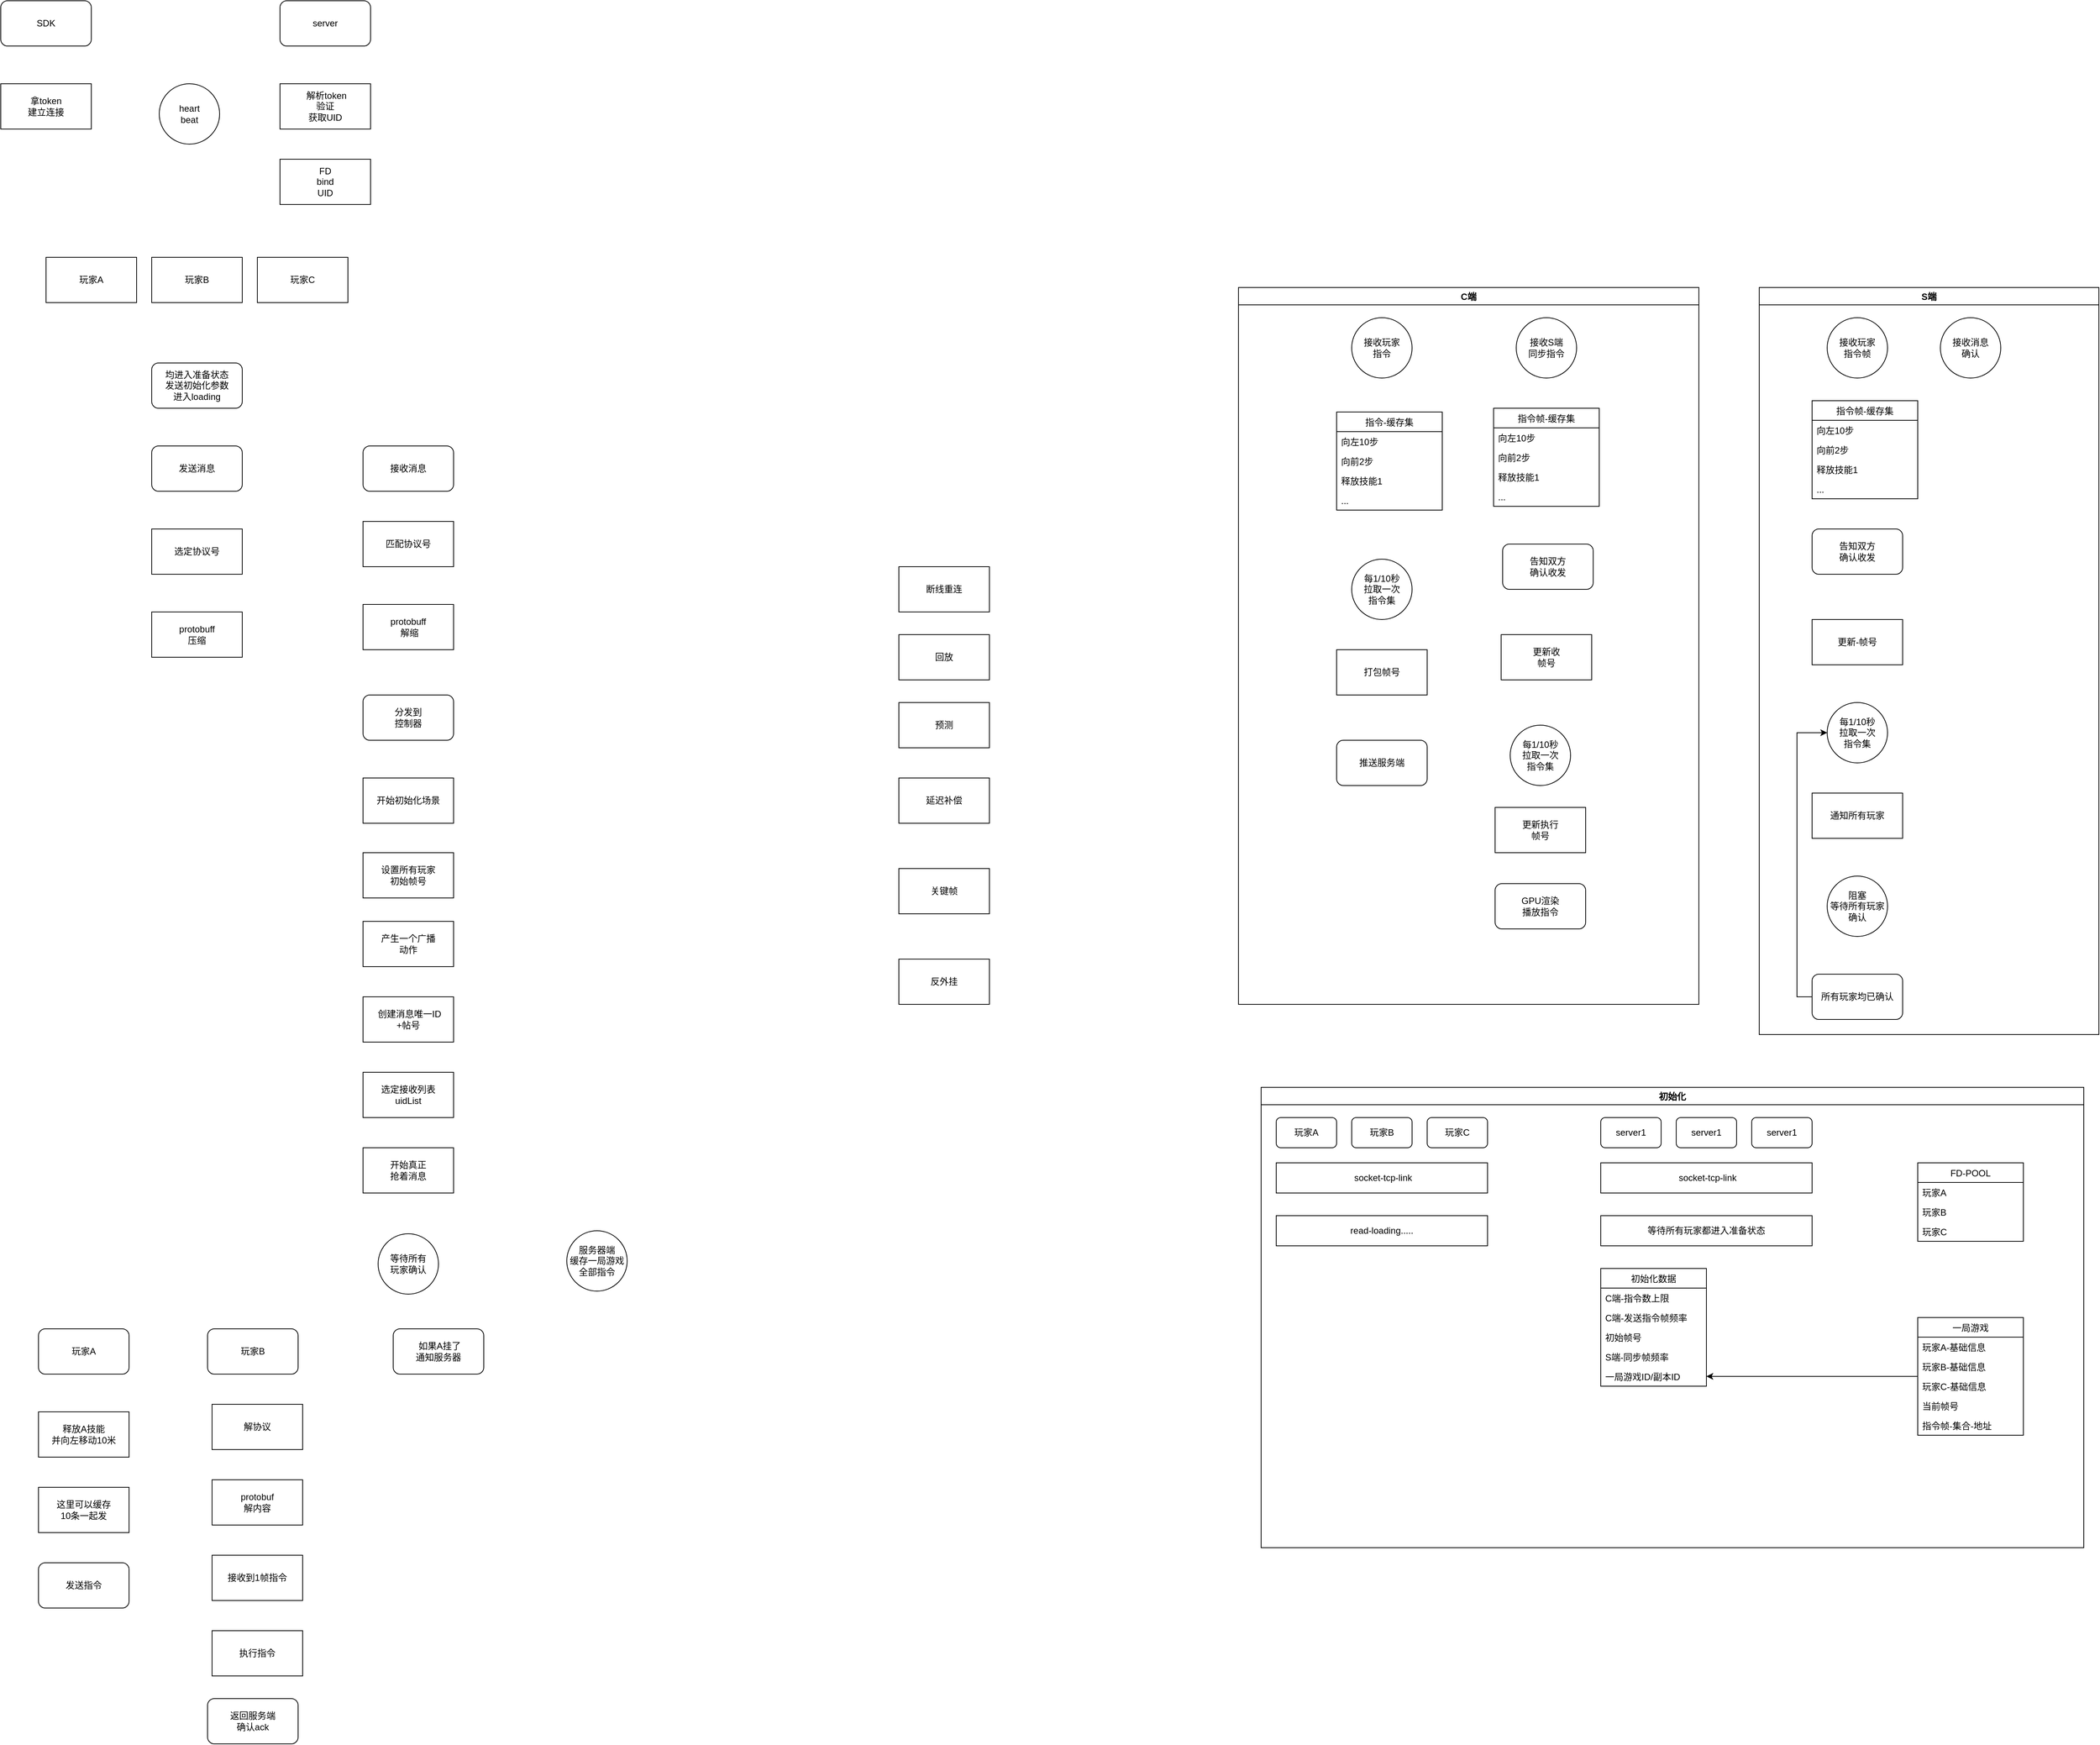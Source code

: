 <mxfile version="14.4.8" type="github">
  <diagram id="cTCjcHN-rwVxs7hEuexl" name="Page-1">
    <mxGraphModel dx="1426" dy="704" grid="1" gridSize="10" guides="1" tooltips="1" connect="1" arrows="1" fold="1" page="1" pageScale="1" pageWidth="827" pageHeight="1169" math="0" shadow="0">
      <root>
        <mxCell id="0" />
        <mxCell id="1" parent="0" />
        <mxCell id="lB1xqUMFaD_04WnO8Ldx-1" value="SDK" style="rounded=1;whiteSpace=wrap;html=1;" vertex="1" parent="1">
          <mxGeometry x="20" y="40" width="120" height="60" as="geometry" />
        </mxCell>
        <mxCell id="lB1xqUMFaD_04WnO8Ldx-2" value="拿token&lt;br&gt;建立连接" style="rounded=0;whiteSpace=wrap;html=1;" vertex="1" parent="1">
          <mxGeometry x="20" y="150" width="120" height="60" as="geometry" />
        </mxCell>
        <mxCell id="lB1xqUMFaD_04WnO8Ldx-3" value="server" style="rounded=1;whiteSpace=wrap;html=1;" vertex="1" parent="1">
          <mxGeometry x="390" y="40" width="120" height="60" as="geometry" />
        </mxCell>
        <mxCell id="lB1xqUMFaD_04WnO8Ldx-4" value="&amp;nbsp;解析token&lt;br&gt;验证&lt;br&gt;获取UID" style="rounded=0;whiteSpace=wrap;html=1;" vertex="1" parent="1">
          <mxGeometry x="390" y="150" width="120" height="60" as="geometry" />
        </mxCell>
        <mxCell id="lB1xqUMFaD_04WnO8Ldx-5" value="FD&lt;br&gt;bind&lt;br&gt;UID" style="rounded=0;whiteSpace=wrap;html=1;" vertex="1" parent="1">
          <mxGeometry x="390" y="250" width="120" height="60" as="geometry" />
        </mxCell>
        <mxCell id="lB1xqUMFaD_04WnO8Ldx-6" value="heart&lt;br&gt;beat" style="ellipse;whiteSpace=wrap;html=1;aspect=fixed;" vertex="1" parent="1">
          <mxGeometry x="230" y="150" width="80" height="80" as="geometry" />
        </mxCell>
        <mxCell id="lB1xqUMFaD_04WnO8Ldx-7" value="发送消息" style="rounded=1;whiteSpace=wrap;html=1;" vertex="1" parent="1">
          <mxGeometry x="220" y="630" width="120" height="60" as="geometry" />
        </mxCell>
        <mxCell id="lB1xqUMFaD_04WnO8Ldx-8" value="选定协议号" style="rounded=0;whiteSpace=wrap;html=1;" vertex="1" parent="1">
          <mxGeometry x="220" y="740" width="120" height="60" as="geometry" />
        </mxCell>
        <mxCell id="lB1xqUMFaD_04WnO8Ldx-9" value="protobuff&lt;br&gt;压缩" style="rounded=0;whiteSpace=wrap;html=1;" vertex="1" parent="1">
          <mxGeometry x="220" y="850" width="120" height="60" as="geometry" />
        </mxCell>
        <mxCell id="lB1xqUMFaD_04WnO8Ldx-10" value="接收消息" style="rounded=1;whiteSpace=wrap;html=1;" vertex="1" parent="1">
          <mxGeometry x="500" y="630" width="120" height="60" as="geometry" />
        </mxCell>
        <mxCell id="lB1xqUMFaD_04WnO8Ldx-11" value="匹配协议号" style="rounded=0;whiteSpace=wrap;html=1;" vertex="1" parent="1">
          <mxGeometry x="500" y="730" width="120" height="60" as="geometry" />
        </mxCell>
        <mxCell id="lB1xqUMFaD_04WnO8Ldx-12" value="protobuff&lt;br&gt;&amp;nbsp;解缩" style="rounded=0;whiteSpace=wrap;html=1;" vertex="1" parent="1">
          <mxGeometry x="500" y="840" width="120" height="60" as="geometry" />
        </mxCell>
        <mxCell id="lB1xqUMFaD_04WnO8Ldx-13" value="分发到&lt;br&gt;控制器" style="rounded=1;whiteSpace=wrap;html=1;" vertex="1" parent="1">
          <mxGeometry x="500" y="960" width="120" height="60" as="geometry" />
        </mxCell>
        <mxCell id="lB1xqUMFaD_04WnO8Ldx-14" value="产生一个广播&lt;br&gt;动作" style="rounded=0;whiteSpace=wrap;html=1;" vertex="1" parent="1">
          <mxGeometry x="500" y="1260" width="120" height="60" as="geometry" />
        </mxCell>
        <mxCell id="lB1xqUMFaD_04WnO8Ldx-15" value="选定接收列表&lt;br&gt;uidList" style="rounded=0;whiteSpace=wrap;html=1;" vertex="1" parent="1">
          <mxGeometry x="500" y="1460" width="120" height="60" as="geometry" />
        </mxCell>
        <mxCell id="lB1xqUMFaD_04WnO8Ldx-16" value="&amp;nbsp;创建消息唯一ID&lt;br&gt;+帖号" style="rounded=0;whiteSpace=wrap;html=1;" vertex="1" parent="1">
          <mxGeometry x="500" y="1360" width="120" height="60" as="geometry" />
        </mxCell>
        <mxCell id="lB1xqUMFaD_04WnO8Ldx-17" value="断线重连" style="rounded=0;whiteSpace=wrap;html=1;" vertex="1" parent="1">
          <mxGeometry x="1210" y="790" width="120" height="60" as="geometry" />
        </mxCell>
        <mxCell id="lB1xqUMFaD_04WnO8Ldx-18" value="回放" style="rounded=0;whiteSpace=wrap;html=1;" vertex="1" parent="1">
          <mxGeometry x="1210" y="880" width="120" height="60" as="geometry" />
        </mxCell>
        <mxCell id="lB1xqUMFaD_04WnO8Ldx-19" value="预测" style="rounded=0;whiteSpace=wrap;html=1;" vertex="1" parent="1">
          <mxGeometry x="1210" y="970" width="120" height="60" as="geometry" />
        </mxCell>
        <mxCell id="lB1xqUMFaD_04WnO8Ldx-20" value="玩家A" style="rounded=0;whiteSpace=wrap;html=1;" vertex="1" parent="1">
          <mxGeometry x="80" y="380" width="120" height="60" as="geometry" />
        </mxCell>
        <mxCell id="lB1xqUMFaD_04WnO8Ldx-21" value="玩家B" style="rounded=0;whiteSpace=wrap;html=1;" vertex="1" parent="1">
          <mxGeometry x="220" y="380" width="120" height="60" as="geometry" />
        </mxCell>
        <mxCell id="lB1xqUMFaD_04WnO8Ldx-22" value="玩家C" style="rounded=0;whiteSpace=wrap;html=1;" vertex="1" parent="1">
          <mxGeometry x="360" y="380" width="120" height="60" as="geometry" />
        </mxCell>
        <mxCell id="lB1xqUMFaD_04WnO8Ldx-23" value="均进入准备状态&lt;br&gt;发送初始化参数&lt;br&gt;进入loading" style="rounded=1;whiteSpace=wrap;html=1;" vertex="1" parent="1">
          <mxGeometry x="220" y="520" width="120" height="60" as="geometry" />
        </mxCell>
        <mxCell id="lB1xqUMFaD_04WnO8Ldx-24" value="开始初始化场景" style="rounded=0;whiteSpace=wrap;html=1;" vertex="1" parent="1">
          <mxGeometry x="500" y="1070" width="120" height="60" as="geometry" />
        </mxCell>
        <mxCell id="lB1xqUMFaD_04WnO8Ldx-25" value="设置所有玩家&lt;br&gt;初始帧号" style="rounded=0;whiteSpace=wrap;html=1;" vertex="1" parent="1">
          <mxGeometry x="500" y="1169" width="120" height="60" as="geometry" />
        </mxCell>
        <mxCell id="lB1xqUMFaD_04WnO8Ldx-26" value="等待所有&lt;br&gt;玩家确认" style="ellipse;whiteSpace=wrap;html=1;aspect=fixed;" vertex="1" parent="1">
          <mxGeometry x="520" y="1674" width="80" height="80" as="geometry" />
        </mxCell>
        <mxCell id="lB1xqUMFaD_04WnO8Ldx-27" value="开始真正&lt;br&gt;抢着消息" style="rounded=0;whiteSpace=wrap;html=1;" vertex="1" parent="1">
          <mxGeometry x="500" y="1560" width="120" height="60" as="geometry" />
        </mxCell>
        <mxCell id="lB1xqUMFaD_04WnO8Ldx-28" value="玩家A" style="rounded=1;whiteSpace=wrap;html=1;" vertex="1" parent="1">
          <mxGeometry x="70" y="1800" width="120" height="60" as="geometry" />
        </mxCell>
        <mxCell id="lB1xqUMFaD_04WnO8Ldx-29" value="释放A技能&lt;br&gt;并向左移动10米" style="rounded=0;whiteSpace=wrap;html=1;" vertex="1" parent="1">
          <mxGeometry x="70" y="1910" width="120" height="60" as="geometry" />
        </mxCell>
        <mxCell id="lB1xqUMFaD_04WnO8Ldx-30" value="延迟补偿" style="rounded=0;whiteSpace=wrap;html=1;" vertex="1" parent="1">
          <mxGeometry x="1210" y="1070" width="120" height="60" as="geometry" />
        </mxCell>
        <mxCell id="lB1xqUMFaD_04WnO8Ldx-32" value="发送指令" style="rounded=1;whiteSpace=wrap;html=1;" vertex="1" parent="1">
          <mxGeometry x="70" y="2110" width="120" height="60" as="geometry" />
        </mxCell>
        <mxCell id="lB1xqUMFaD_04WnO8Ldx-33" value="这里可以缓存&lt;br&gt;10条一起发" style="rounded=0;whiteSpace=wrap;html=1;" vertex="1" parent="1">
          <mxGeometry x="70" y="2010" width="120" height="60" as="geometry" />
        </mxCell>
        <mxCell id="lB1xqUMFaD_04WnO8Ldx-34" value="玩家B" style="rounded=1;whiteSpace=wrap;html=1;" vertex="1" parent="1">
          <mxGeometry x="294" y="1800" width="120" height="60" as="geometry" />
        </mxCell>
        <mxCell id="lB1xqUMFaD_04WnO8Ldx-35" value="接收到1帧指令" style="rounded=0;whiteSpace=wrap;html=1;" vertex="1" parent="1">
          <mxGeometry x="300" y="2100" width="120" height="60" as="geometry" />
        </mxCell>
        <mxCell id="lB1xqUMFaD_04WnO8Ldx-36" value="解协议" style="rounded=0;whiteSpace=wrap;html=1;" vertex="1" parent="1">
          <mxGeometry x="300" y="1900" width="120" height="60" as="geometry" />
        </mxCell>
        <mxCell id="lB1xqUMFaD_04WnO8Ldx-37" value="protobuf&lt;br&gt;解内容" style="rounded=0;whiteSpace=wrap;html=1;" vertex="1" parent="1">
          <mxGeometry x="300" y="2000" width="120" height="60" as="geometry" />
        </mxCell>
        <mxCell id="lB1xqUMFaD_04WnO8Ldx-38" value="执行指令" style="rounded=0;whiteSpace=wrap;html=1;" vertex="1" parent="1">
          <mxGeometry x="300" y="2200" width="120" height="60" as="geometry" />
        </mxCell>
        <mxCell id="lB1xqUMFaD_04WnO8Ldx-39" value="返回服务端&lt;br&gt;确认ack" style="rounded=1;whiteSpace=wrap;html=1;" vertex="1" parent="1">
          <mxGeometry x="294" y="2290" width="120" height="60" as="geometry" />
        </mxCell>
        <mxCell id="lB1xqUMFaD_04WnO8Ldx-40" value="&amp;nbsp;如果A挂了&lt;br&gt;通知服务器" style="rounded=1;whiteSpace=wrap;html=1;" vertex="1" parent="1">
          <mxGeometry x="540" y="1800" width="120" height="60" as="geometry" />
        </mxCell>
        <mxCell id="lB1xqUMFaD_04WnO8Ldx-41" value="服务器端&lt;br&gt;缓存一局游戏&lt;br&gt;全部指令" style="ellipse;whiteSpace=wrap;html=1;aspect=fixed;" vertex="1" parent="1">
          <mxGeometry x="770" y="1670" width="80" height="80" as="geometry" />
        </mxCell>
        <mxCell id="lB1xqUMFaD_04WnO8Ldx-42" value="关键帧" style="rounded=0;whiteSpace=wrap;html=1;" vertex="1" parent="1">
          <mxGeometry x="1210" y="1190" width="120" height="60" as="geometry" />
        </mxCell>
        <mxCell id="lB1xqUMFaD_04WnO8Ldx-43" value="反外挂" style="rounded=0;whiteSpace=wrap;html=1;" vertex="1" parent="1">
          <mxGeometry x="1210" y="1310" width="120" height="60" as="geometry" />
        </mxCell>
        <mxCell id="lB1xqUMFaD_04WnO8Ldx-62" value="&lt;span&gt;接收玩家&lt;/span&gt;&lt;br&gt;&lt;span&gt;指令帧&lt;/span&gt;" style="ellipse;whiteSpace=wrap;html=1;aspect=fixed;" vertex="1" parent="1">
          <mxGeometry x="2440" y="460" width="80" height="80" as="geometry" />
        </mxCell>
        <mxCell id="lB1xqUMFaD_04WnO8Ldx-63" value="指令帧-缓存集" style="swimlane;fontStyle=0;childLayout=stackLayout;horizontal=1;startSize=26;fillColor=none;horizontalStack=0;resizeParent=1;resizeParentMax=0;resizeLast=0;collapsible=1;marginBottom=0;" vertex="1" parent="1">
          <mxGeometry x="2420" y="570" width="140" height="130" as="geometry" />
        </mxCell>
        <mxCell id="lB1xqUMFaD_04WnO8Ldx-64" value="向左10步" style="text;strokeColor=none;fillColor=none;align=left;verticalAlign=top;spacingLeft=4;spacingRight=4;overflow=hidden;rotatable=0;points=[[0,0.5],[1,0.5]];portConstraint=eastwest;" vertex="1" parent="lB1xqUMFaD_04WnO8Ldx-63">
          <mxGeometry y="26" width="140" height="26" as="geometry" />
        </mxCell>
        <mxCell id="lB1xqUMFaD_04WnO8Ldx-65" value="向前2步" style="text;strokeColor=none;fillColor=none;align=left;verticalAlign=top;spacingLeft=4;spacingRight=4;overflow=hidden;rotatable=0;points=[[0,0.5],[1,0.5]];portConstraint=eastwest;" vertex="1" parent="lB1xqUMFaD_04WnO8Ldx-63">
          <mxGeometry y="52" width="140" height="26" as="geometry" />
        </mxCell>
        <mxCell id="lB1xqUMFaD_04WnO8Ldx-66" value="释放技能1" style="text;strokeColor=none;fillColor=none;align=left;verticalAlign=top;spacingLeft=4;spacingRight=4;overflow=hidden;rotatable=0;points=[[0,0.5],[1,0.5]];portConstraint=eastwest;" vertex="1" parent="lB1xqUMFaD_04WnO8Ldx-63">
          <mxGeometry y="78" width="140" height="26" as="geometry" />
        </mxCell>
        <mxCell id="lB1xqUMFaD_04WnO8Ldx-67" value="..." style="text;strokeColor=none;fillColor=none;align=left;verticalAlign=top;spacingLeft=4;spacingRight=4;overflow=hidden;rotatable=0;points=[[0,0.5],[1,0.5]];portConstraint=eastwest;" vertex="1" parent="lB1xqUMFaD_04WnO8Ldx-63">
          <mxGeometry y="104" width="140" height="26" as="geometry" />
        </mxCell>
        <mxCell id="lB1xqUMFaD_04WnO8Ldx-72" value="告知双方&lt;br&gt;确认收发" style="rounded=1;whiteSpace=wrap;html=1;" vertex="1" parent="1">
          <mxGeometry x="2420" y="740" width="120" height="60" as="geometry" />
        </mxCell>
        <mxCell id="lB1xqUMFaD_04WnO8Ldx-73" value="更新-帧号" style="rounded=0;whiteSpace=wrap;html=1;" vertex="1" parent="1">
          <mxGeometry x="2420" y="860" width="120" height="60" as="geometry" />
        </mxCell>
        <mxCell id="lB1xqUMFaD_04WnO8Ldx-74" value="每1/10秒&lt;br&gt;拉取一次&lt;br&gt;指令集" style="ellipse;whiteSpace=wrap;html=1;aspect=fixed;" vertex="1" parent="1">
          <mxGeometry x="2440" y="970" width="80" height="80" as="geometry" />
        </mxCell>
        <mxCell id="lB1xqUMFaD_04WnO8Ldx-75" value="通知所有玩家" style="rounded=0;whiteSpace=wrap;html=1;" vertex="1" parent="1">
          <mxGeometry x="2420" y="1090" width="120" height="60" as="geometry" />
        </mxCell>
        <mxCell id="lB1xqUMFaD_04WnO8Ldx-76" value="阻塞&lt;br&gt;等待所有玩家&lt;br&gt;确认" style="ellipse;whiteSpace=wrap;html=1;aspect=fixed;" vertex="1" parent="1">
          <mxGeometry x="2440" y="1200" width="80" height="80" as="geometry" />
        </mxCell>
        <mxCell id="lB1xqUMFaD_04WnO8Ldx-78" style="edgeStyle=orthogonalEdgeStyle;rounded=0;orthogonalLoop=1;jettySize=auto;html=1;entryX=0;entryY=0.5;entryDx=0;entryDy=0;" edge="1" parent="1" source="lB1xqUMFaD_04WnO8Ldx-77" target="lB1xqUMFaD_04WnO8Ldx-74">
          <mxGeometry relative="1" as="geometry">
            <Array as="points">
              <mxPoint x="2400" y="1360" />
              <mxPoint x="2400" y="1010" />
            </Array>
          </mxGeometry>
        </mxCell>
        <mxCell id="lB1xqUMFaD_04WnO8Ldx-77" value="所有玩家均已确认" style="rounded=1;whiteSpace=wrap;html=1;" vertex="1" parent="1">
          <mxGeometry x="2420" y="1330" width="120" height="60" as="geometry" />
        </mxCell>
        <mxCell id="lB1xqUMFaD_04WnO8Ldx-98" value="初始化" style="swimlane;" vertex="1" parent="1">
          <mxGeometry x="1690" y="1480" width="1090" height="610" as="geometry" />
        </mxCell>
        <mxCell id="lB1xqUMFaD_04WnO8Ldx-79" value="玩家A" style="rounded=1;whiteSpace=wrap;html=1;" vertex="1" parent="lB1xqUMFaD_04WnO8Ldx-98">
          <mxGeometry x="20" y="40" width="80" height="40" as="geometry" />
        </mxCell>
        <mxCell id="lB1xqUMFaD_04WnO8Ldx-82" value="&amp;nbsp;socket-tcp-link" style="rounded=0;whiteSpace=wrap;html=1;" vertex="1" parent="lB1xqUMFaD_04WnO8Ldx-98">
          <mxGeometry x="20" y="100" width="280" height="40" as="geometry" />
        </mxCell>
        <mxCell id="lB1xqUMFaD_04WnO8Ldx-83" value="read-loading....." style="rounded=0;whiteSpace=wrap;html=1;" vertex="1" parent="lB1xqUMFaD_04WnO8Ldx-98">
          <mxGeometry x="20" y="170" width="280" height="40" as="geometry" />
        </mxCell>
        <mxCell id="lB1xqUMFaD_04WnO8Ldx-87" value="FD-POOL" style="swimlane;fontStyle=0;childLayout=stackLayout;horizontal=1;startSize=26;fillColor=none;horizontalStack=0;resizeParent=1;resizeParentMax=0;resizeLast=0;collapsible=1;marginBottom=0;" vertex="1" parent="lB1xqUMFaD_04WnO8Ldx-98">
          <mxGeometry x="870" y="100" width="140" height="104" as="geometry" />
        </mxCell>
        <mxCell id="lB1xqUMFaD_04WnO8Ldx-88" value="玩家A" style="text;strokeColor=none;fillColor=none;align=left;verticalAlign=top;spacingLeft=4;spacingRight=4;overflow=hidden;rotatable=0;points=[[0,0.5],[1,0.5]];portConstraint=eastwest;" vertex="1" parent="lB1xqUMFaD_04WnO8Ldx-87">
          <mxGeometry y="26" width="140" height="26" as="geometry" />
        </mxCell>
        <mxCell id="lB1xqUMFaD_04WnO8Ldx-89" value="玩家B" style="text;strokeColor=none;fillColor=none;align=left;verticalAlign=top;spacingLeft=4;spacingRight=4;overflow=hidden;rotatable=0;points=[[0,0.5],[1,0.5]];portConstraint=eastwest;" vertex="1" parent="lB1xqUMFaD_04WnO8Ldx-87">
          <mxGeometry y="52" width="140" height="26" as="geometry" />
        </mxCell>
        <mxCell id="lB1xqUMFaD_04WnO8Ldx-90" value="玩家C" style="text;strokeColor=none;fillColor=none;align=left;verticalAlign=top;spacingLeft=4;spacingRight=4;overflow=hidden;rotatable=0;points=[[0,0.5],[1,0.5]];portConstraint=eastwest;" vertex="1" parent="lB1xqUMFaD_04WnO8Ldx-87">
          <mxGeometry y="78" width="140" height="26" as="geometry" />
        </mxCell>
        <mxCell id="lB1xqUMFaD_04WnO8Ldx-92" value="初始化数据" style="swimlane;fontStyle=0;childLayout=stackLayout;horizontal=1;startSize=26;fillColor=none;horizontalStack=0;resizeParent=1;resizeParentMax=0;resizeLast=0;collapsible=1;marginBottom=0;" vertex="1" parent="lB1xqUMFaD_04WnO8Ldx-98">
          <mxGeometry x="450" y="240" width="140" height="156" as="geometry" />
        </mxCell>
        <mxCell id="lB1xqUMFaD_04WnO8Ldx-93" value="C端-指令数上限" style="text;strokeColor=none;fillColor=none;align=left;verticalAlign=top;spacingLeft=4;spacingRight=4;overflow=hidden;rotatable=0;points=[[0,0.5],[1,0.5]];portConstraint=eastwest;" vertex="1" parent="lB1xqUMFaD_04WnO8Ldx-92">
          <mxGeometry y="26" width="140" height="26" as="geometry" />
        </mxCell>
        <mxCell id="lB1xqUMFaD_04WnO8Ldx-94" value="C端-发送指令帧频率" style="text;strokeColor=none;fillColor=none;align=left;verticalAlign=top;spacingLeft=4;spacingRight=4;overflow=hidden;rotatable=0;points=[[0,0.5],[1,0.5]];portConstraint=eastwest;" vertex="1" parent="lB1xqUMFaD_04WnO8Ldx-92">
          <mxGeometry y="52" width="140" height="26" as="geometry" />
        </mxCell>
        <mxCell id="lB1xqUMFaD_04WnO8Ldx-95" value="初始帧号" style="text;strokeColor=none;fillColor=none;align=left;verticalAlign=top;spacingLeft=4;spacingRight=4;overflow=hidden;rotatable=0;points=[[0,0.5],[1,0.5]];portConstraint=eastwest;" vertex="1" parent="lB1xqUMFaD_04WnO8Ldx-92">
          <mxGeometry y="78" width="140" height="26" as="geometry" />
        </mxCell>
        <mxCell id="lB1xqUMFaD_04WnO8Ldx-97" value="S端-同步帧频率" style="text;strokeColor=none;fillColor=none;align=left;verticalAlign=top;spacingLeft=4;spacingRight=4;overflow=hidden;rotatable=0;points=[[0,0.5],[1,0.5]];portConstraint=eastwest;" vertex="1" parent="lB1xqUMFaD_04WnO8Ldx-92">
          <mxGeometry y="104" width="140" height="26" as="geometry" />
        </mxCell>
        <mxCell id="lB1xqUMFaD_04WnO8Ldx-129" value="一局游戏ID/副本ID" style="text;strokeColor=none;fillColor=none;align=left;verticalAlign=top;spacingLeft=4;spacingRight=4;overflow=hidden;rotatable=0;points=[[0,0.5],[1,0.5]];portConstraint=eastwest;" vertex="1" parent="lB1xqUMFaD_04WnO8Ldx-92">
          <mxGeometry y="130" width="140" height="26" as="geometry" />
        </mxCell>
        <mxCell id="lB1xqUMFaD_04WnO8Ldx-96" value="等待所有玩家都进入准备状态" style="rounded=0;whiteSpace=wrap;html=1;" vertex="1" parent="lB1xqUMFaD_04WnO8Ldx-98">
          <mxGeometry x="450" y="170" width="280" height="40" as="geometry" />
        </mxCell>
        <mxCell id="lB1xqUMFaD_04WnO8Ldx-99" value="玩家B" style="rounded=1;whiteSpace=wrap;html=1;" vertex="1" parent="lB1xqUMFaD_04WnO8Ldx-98">
          <mxGeometry x="120" y="40" width="80" height="40" as="geometry" />
        </mxCell>
        <mxCell id="lB1xqUMFaD_04WnO8Ldx-100" value="玩家C" style="rounded=1;whiteSpace=wrap;html=1;" vertex="1" parent="lB1xqUMFaD_04WnO8Ldx-98">
          <mxGeometry x="220" y="40" width="80" height="40" as="geometry" />
        </mxCell>
        <mxCell id="lB1xqUMFaD_04WnO8Ldx-101" value="server1" style="rounded=1;whiteSpace=wrap;html=1;" vertex="1" parent="lB1xqUMFaD_04WnO8Ldx-98">
          <mxGeometry x="450" y="40" width="80" height="40" as="geometry" />
        </mxCell>
        <mxCell id="lB1xqUMFaD_04WnO8Ldx-102" value="&amp;nbsp;socket-tcp-link" style="rounded=0;whiteSpace=wrap;html=1;" vertex="1" parent="lB1xqUMFaD_04WnO8Ldx-98">
          <mxGeometry x="450" y="100" width="280" height="40" as="geometry" />
        </mxCell>
        <mxCell id="lB1xqUMFaD_04WnO8Ldx-103" value="server1" style="rounded=1;whiteSpace=wrap;html=1;" vertex="1" parent="lB1xqUMFaD_04WnO8Ldx-98">
          <mxGeometry x="550" y="40" width="80" height="40" as="geometry" />
        </mxCell>
        <mxCell id="lB1xqUMFaD_04WnO8Ldx-104" value="server1" style="rounded=1;whiteSpace=wrap;html=1;" vertex="1" parent="lB1xqUMFaD_04WnO8Ldx-98">
          <mxGeometry x="650" y="40" width="80" height="40" as="geometry" />
        </mxCell>
        <mxCell id="lB1xqUMFaD_04WnO8Ldx-136" style="edgeStyle=orthogonalEdgeStyle;rounded=0;orthogonalLoop=1;jettySize=auto;html=1;entryX=1;entryY=0.5;entryDx=0;entryDy=0;" edge="1" parent="lB1xqUMFaD_04WnO8Ldx-98" source="lB1xqUMFaD_04WnO8Ldx-130" target="lB1xqUMFaD_04WnO8Ldx-129">
          <mxGeometry relative="1" as="geometry" />
        </mxCell>
        <mxCell id="lB1xqUMFaD_04WnO8Ldx-130" value="一局游戏" style="swimlane;fontStyle=0;childLayout=stackLayout;horizontal=1;startSize=26;fillColor=none;horizontalStack=0;resizeParent=1;resizeParentMax=0;resizeLast=0;collapsible=1;marginBottom=0;" vertex="1" parent="lB1xqUMFaD_04WnO8Ldx-98">
          <mxGeometry x="870" y="305" width="140" height="156" as="geometry" />
        </mxCell>
        <mxCell id="lB1xqUMFaD_04WnO8Ldx-131" value="玩家A-基础信息" style="text;strokeColor=none;fillColor=none;align=left;verticalAlign=top;spacingLeft=4;spacingRight=4;overflow=hidden;rotatable=0;points=[[0,0.5],[1,0.5]];portConstraint=eastwest;" vertex="1" parent="lB1xqUMFaD_04WnO8Ldx-130">
          <mxGeometry y="26" width="140" height="26" as="geometry" />
        </mxCell>
        <mxCell id="lB1xqUMFaD_04WnO8Ldx-134" value="玩家B-基础信息" style="text;strokeColor=none;fillColor=none;align=left;verticalAlign=top;spacingLeft=4;spacingRight=4;overflow=hidden;rotatable=0;points=[[0,0.5],[1,0.5]];portConstraint=eastwest;" vertex="1" parent="lB1xqUMFaD_04WnO8Ldx-130">
          <mxGeometry y="52" width="140" height="26" as="geometry" />
        </mxCell>
        <mxCell id="lB1xqUMFaD_04WnO8Ldx-135" value="玩家C-基础信息" style="text;strokeColor=none;fillColor=none;align=left;verticalAlign=top;spacingLeft=4;spacingRight=4;overflow=hidden;rotatable=0;points=[[0,0.5],[1,0.5]];portConstraint=eastwest;" vertex="1" parent="lB1xqUMFaD_04WnO8Ldx-130">
          <mxGeometry y="78" width="140" height="26" as="geometry" />
        </mxCell>
        <mxCell id="lB1xqUMFaD_04WnO8Ldx-138" value="当前帧号" style="text;strokeColor=none;fillColor=none;align=left;verticalAlign=top;spacingLeft=4;spacingRight=4;overflow=hidden;rotatable=0;points=[[0,0.5],[1,0.5]];portConstraint=eastwest;" vertex="1" parent="lB1xqUMFaD_04WnO8Ldx-130">
          <mxGeometry y="104" width="140" height="26" as="geometry" />
        </mxCell>
        <mxCell id="lB1xqUMFaD_04WnO8Ldx-139" value="指令帧-集合-地址" style="text;strokeColor=none;fillColor=none;align=left;verticalAlign=top;spacingLeft=4;spacingRight=4;overflow=hidden;rotatable=0;points=[[0,0.5],[1,0.5]];portConstraint=eastwest;" vertex="1" parent="lB1xqUMFaD_04WnO8Ldx-130">
          <mxGeometry y="130" width="140" height="26" as="geometry" />
        </mxCell>
        <mxCell id="lB1xqUMFaD_04WnO8Ldx-105" value="C端" style="swimlane;" vertex="1" parent="1">
          <mxGeometry x="1660" y="420" width="610" height="950" as="geometry" />
        </mxCell>
        <mxCell id="lB1xqUMFaD_04WnO8Ldx-106" value="接收玩家&lt;br&gt;指令" style="ellipse;whiteSpace=wrap;html=1;aspect=fixed;" vertex="1" parent="1">
          <mxGeometry x="1810" y="460" width="80" height="80" as="geometry" />
        </mxCell>
        <mxCell id="lB1xqUMFaD_04WnO8Ldx-107" value="指令-缓存集" style="swimlane;fontStyle=0;childLayout=stackLayout;horizontal=1;startSize=26;fillColor=none;horizontalStack=0;resizeParent=1;resizeParentMax=0;resizeLast=0;collapsible=1;marginBottom=0;" vertex="1" parent="1">
          <mxGeometry x="1790" y="585" width="140" height="130" as="geometry" />
        </mxCell>
        <mxCell id="lB1xqUMFaD_04WnO8Ldx-108" value="向左10步" style="text;strokeColor=none;fillColor=none;align=left;verticalAlign=top;spacingLeft=4;spacingRight=4;overflow=hidden;rotatable=0;points=[[0,0.5],[1,0.5]];portConstraint=eastwest;" vertex="1" parent="lB1xqUMFaD_04WnO8Ldx-107">
          <mxGeometry y="26" width="140" height="26" as="geometry" />
        </mxCell>
        <mxCell id="lB1xqUMFaD_04WnO8Ldx-109" value="向前2步" style="text;strokeColor=none;fillColor=none;align=left;verticalAlign=top;spacingLeft=4;spacingRight=4;overflow=hidden;rotatable=0;points=[[0,0.5],[1,0.5]];portConstraint=eastwest;" vertex="1" parent="lB1xqUMFaD_04WnO8Ldx-107">
          <mxGeometry y="52" width="140" height="26" as="geometry" />
        </mxCell>
        <mxCell id="lB1xqUMFaD_04WnO8Ldx-110" value="释放技能1" style="text;strokeColor=none;fillColor=none;align=left;verticalAlign=top;spacingLeft=4;spacingRight=4;overflow=hidden;rotatable=0;points=[[0,0.5],[1,0.5]];portConstraint=eastwest;" vertex="1" parent="lB1xqUMFaD_04WnO8Ldx-107">
          <mxGeometry y="78" width="140" height="26" as="geometry" />
        </mxCell>
        <mxCell id="lB1xqUMFaD_04WnO8Ldx-111" value="..." style="text;strokeColor=none;fillColor=none;align=left;verticalAlign=top;spacingLeft=4;spacingRight=4;overflow=hidden;rotatable=0;points=[[0,0.5],[1,0.5]];portConstraint=eastwest;" vertex="1" parent="lB1xqUMFaD_04WnO8Ldx-107">
          <mxGeometry y="104" width="140" height="26" as="geometry" />
        </mxCell>
        <mxCell id="lB1xqUMFaD_04WnO8Ldx-112" value="每1/10秒&lt;br&gt;拉取一次&lt;br&gt;指令集" style="ellipse;whiteSpace=wrap;html=1;aspect=fixed;" vertex="1" parent="1">
          <mxGeometry x="1810" y="780" width="80" height="80" as="geometry" />
        </mxCell>
        <mxCell id="lB1xqUMFaD_04WnO8Ldx-113" value="推送服务端" style="rounded=1;whiteSpace=wrap;html=1;" vertex="1" parent="1">
          <mxGeometry x="1790" y="1020" width="120" height="60" as="geometry" />
        </mxCell>
        <mxCell id="lB1xqUMFaD_04WnO8Ldx-114" value="接收S端&lt;br&gt;同步指令" style="ellipse;whiteSpace=wrap;html=1;aspect=fixed;" vertex="1" parent="1">
          <mxGeometry x="2028" y="460" width="80" height="80" as="geometry" />
        </mxCell>
        <mxCell id="lB1xqUMFaD_04WnO8Ldx-115" value="指令帧-缓存集" style="swimlane;fontStyle=0;childLayout=stackLayout;horizontal=1;startSize=26;fillColor=none;horizontalStack=0;resizeParent=1;resizeParentMax=0;resizeLast=0;collapsible=1;marginBottom=0;" vertex="1" parent="1">
          <mxGeometry x="1998" y="580" width="140" height="130" as="geometry" />
        </mxCell>
        <mxCell id="lB1xqUMFaD_04WnO8Ldx-116" value="向左10步" style="text;strokeColor=none;fillColor=none;align=left;verticalAlign=top;spacingLeft=4;spacingRight=4;overflow=hidden;rotatable=0;points=[[0,0.5],[1,0.5]];portConstraint=eastwest;" vertex="1" parent="lB1xqUMFaD_04WnO8Ldx-115">
          <mxGeometry y="26" width="140" height="26" as="geometry" />
        </mxCell>
        <mxCell id="lB1xqUMFaD_04WnO8Ldx-117" value="向前2步" style="text;strokeColor=none;fillColor=none;align=left;verticalAlign=top;spacingLeft=4;spacingRight=4;overflow=hidden;rotatable=0;points=[[0,0.5],[1,0.5]];portConstraint=eastwest;" vertex="1" parent="lB1xqUMFaD_04WnO8Ldx-115">
          <mxGeometry y="52" width="140" height="26" as="geometry" />
        </mxCell>
        <mxCell id="lB1xqUMFaD_04WnO8Ldx-118" value="释放技能1" style="text;strokeColor=none;fillColor=none;align=left;verticalAlign=top;spacingLeft=4;spacingRight=4;overflow=hidden;rotatable=0;points=[[0,0.5],[1,0.5]];portConstraint=eastwest;" vertex="1" parent="lB1xqUMFaD_04WnO8Ldx-115">
          <mxGeometry y="78" width="140" height="26" as="geometry" />
        </mxCell>
        <mxCell id="lB1xqUMFaD_04WnO8Ldx-119" value="..." style="text;strokeColor=none;fillColor=none;align=left;verticalAlign=top;spacingLeft=4;spacingRight=4;overflow=hidden;rotatable=0;points=[[0,0.5],[1,0.5]];portConstraint=eastwest;" vertex="1" parent="lB1xqUMFaD_04WnO8Ldx-115">
          <mxGeometry y="104" width="140" height="26" as="geometry" />
        </mxCell>
        <mxCell id="lB1xqUMFaD_04WnO8Ldx-120" value="每1/10秒&lt;br&gt;拉取一次&lt;br&gt;指令集" style="ellipse;whiteSpace=wrap;html=1;aspect=fixed;" vertex="1" parent="1">
          <mxGeometry x="2020" y="1000" width="80" height="80" as="geometry" />
        </mxCell>
        <mxCell id="lB1xqUMFaD_04WnO8Ldx-121" value="GPU渲染&lt;br&gt;播放指令" style="rounded=1;whiteSpace=wrap;html=1;" vertex="1" parent="1">
          <mxGeometry x="2000" y="1210" width="120" height="60" as="geometry" />
        </mxCell>
        <mxCell id="lB1xqUMFaD_04WnO8Ldx-122" value="打包帧号" style="rounded=0;whiteSpace=wrap;html=1;" vertex="1" parent="1">
          <mxGeometry x="1790" y="900" width="120" height="60" as="geometry" />
        </mxCell>
        <mxCell id="lB1xqUMFaD_04WnO8Ldx-123" value="告知双方&lt;br&gt;确认收发" style="rounded=1;whiteSpace=wrap;html=1;" vertex="1" parent="1">
          <mxGeometry x="2010" y="760" width="120" height="60" as="geometry" />
        </mxCell>
        <mxCell id="lB1xqUMFaD_04WnO8Ldx-124" value="更新执行&lt;br&gt;帧号" style="rounded=0;whiteSpace=wrap;html=1;" vertex="1" parent="1">
          <mxGeometry x="2000" y="1109" width="120" height="60" as="geometry" />
        </mxCell>
        <mxCell id="lB1xqUMFaD_04WnO8Ldx-125" value="更新收&lt;br&gt;帧号" style="rounded=0;whiteSpace=wrap;html=1;" vertex="1" parent="1">
          <mxGeometry x="2008" y="880" width="120" height="60" as="geometry" />
        </mxCell>
        <mxCell id="lB1xqUMFaD_04WnO8Ldx-127" value="S端" style="swimlane;" vertex="1" parent="1">
          <mxGeometry x="2350" y="420" width="450" height="990" as="geometry" />
        </mxCell>
        <mxCell id="lB1xqUMFaD_04WnO8Ldx-128" value="&lt;span&gt;接收消息&lt;br&gt;确认&lt;br&gt;&lt;/span&gt;" style="ellipse;whiteSpace=wrap;html=1;aspect=fixed;" vertex="1" parent="lB1xqUMFaD_04WnO8Ldx-127">
          <mxGeometry x="240" y="40" width="80" height="80" as="geometry" />
        </mxCell>
      </root>
    </mxGraphModel>
  </diagram>
</mxfile>

